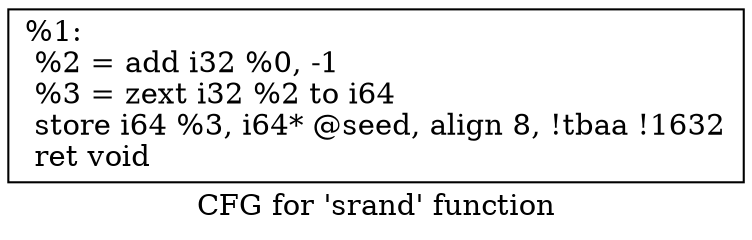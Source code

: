 digraph "CFG for 'srand' function" {
	label="CFG for 'srand' function";

	Node0x1fc4310 [shape=record,label="{%1:\l  %2 = add i32 %0, -1\l  %3 = zext i32 %2 to i64\l  store i64 %3, i64* @seed, align 8, !tbaa !1632\l  ret void\l}"];
}
